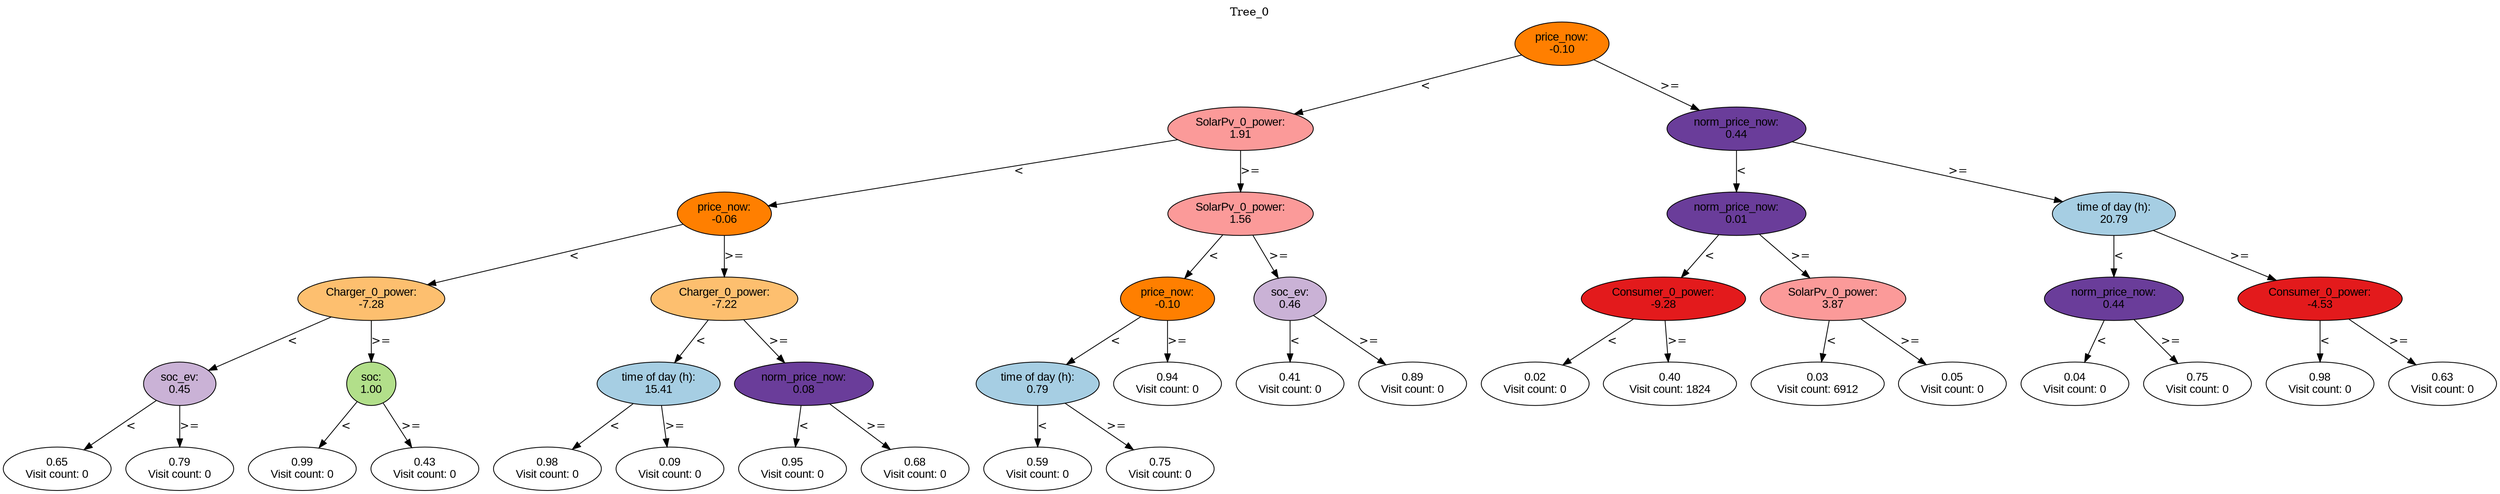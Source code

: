 digraph BST {
    node [fontname="Arial" style=filled colorscheme=paired12];
    0 [ label = "price_now:
-0.10" fillcolor=8];
    1 [ label = "SolarPv_0_power:
1.91" fillcolor=5];
    2 [ label = "price_now:
-0.06" fillcolor=8];
    3 [ label = "Charger_0_power:
-7.28" fillcolor=7];
    4 [ label = "soc_ev:
0.45" fillcolor=9];
    5 [ label = "0.65
Visit count: 0" fillcolor=white];
    6 [ label = "0.79
Visit count: 0" fillcolor=white];
    7 [ label = "soc:
1.00" fillcolor=3];
    8 [ label = "0.99
Visit count: 0" fillcolor=white];
    9 [ label = "0.43
Visit count: 0" fillcolor=white];
    10 [ label = "Charger_0_power:
-7.22" fillcolor=7];
    11 [ label = "time of day (h):
15.41" fillcolor=1];
    12 [ label = "0.98
Visit count: 0" fillcolor=white];
    13 [ label = "0.09
Visit count: 0" fillcolor=white];
    14 [ label = "norm_price_now:
0.08" fillcolor=10];
    15 [ label = "0.95
Visit count: 0" fillcolor=white];
    16 [ label = "0.68
Visit count: 0" fillcolor=white];
    17 [ label = "SolarPv_0_power:
1.56" fillcolor=5];
    18 [ label = "price_now:
-0.10" fillcolor=8];
    19 [ label = "time of day (h):
0.79" fillcolor=1];
    20 [ label = "0.59
Visit count: 0" fillcolor=white];
    21 [ label = "0.75
Visit count: 0" fillcolor=white];
    22 [ label = "0.94
Visit count: 0" fillcolor=white];
    23 [ label = "soc_ev:
0.46" fillcolor=9];
    24 [ label = "0.41
Visit count: 0" fillcolor=white];
    25 [ label = "0.89
Visit count: 0" fillcolor=white];
    26 [ label = "norm_price_now:
0.44" fillcolor=10];
    27 [ label = "norm_price_now:
0.01" fillcolor=10];
    28 [ label = "Consumer_0_power:
-9.28" fillcolor=6];
    29 [ label = "0.02
Visit count: 0" fillcolor=white];
    30 [ label = "0.40
Visit count: 1824" fillcolor=white];
    31 [ label = "SolarPv_0_power:
3.87" fillcolor=5];
    32 [ label = "0.03
Visit count: 6912" fillcolor=white];
    33 [ label = "0.05
Visit count: 0" fillcolor=white];
    34 [ label = "time of day (h):
20.79" fillcolor=1];
    35 [ label = "norm_price_now:
0.44" fillcolor=10];
    36 [ label = "0.04
Visit count: 0" fillcolor=white];
    37 [ label = "0.75
Visit count: 0" fillcolor=white];
    38 [ label = "Consumer_0_power:
-4.53" fillcolor=6];
    39 [ label = "0.98
Visit count: 0" fillcolor=white];
    40 [ label = "0.63
Visit count: 0" fillcolor=white];

    0  -> 1[ label = "<"];
    0  -> 26[ label = ">="];
    1  -> 2[ label = "<"];
    1  -> 17[ label = ">="];
    2  -> 3[ label = "<"];
    2  -> 10[ label = ">="];
    3  -> 4[ label = "<"];
    3  -> 7[ label = ">="];
    4  -> 5[ label = "<"];
    4  -> 6[ label = ">="];
    7  -> 8[ label = "<"];
    7  -> 9[ label = ">="];
    10  -> 11[ label = "<"];
    10  -> 14[ label = ">="];
    11  -> 12[ label = "<"];
    11  -> 13[ label = ">="];
    14  -> 15[ label = "<"];
    14  -> 16[ label = ">="];
    17  -> 18[ label = "<"];
    17  -> 23[ label = ">="];
    18  -> 19[ label = "<"];
    18  -> 22[ label = ">="];
    19  -> 20[ label = "<"];
    19  -> 21[ label = ">="];
    23  -> 24[ label = "<"];
    23  -> 25[ label = ">="];
    26  -> 27[ label = "<"];
    26  -> 34[ label = ">="];
    27  -> 28[ label = "<"];
    27  -> 31[ label = ">="];
    28  -> 29[ label = "<"];
    28  -> 30[ label = ">="];
    31  -> 32[ label = "<"];
    31  -> 33[ label = ">="];
    34  -> 35[ label = "<"];
    34  -> 38[ label = ">="];
    35  -> 36[ label = "<"];
    35  -> 37[ label = ">="];
    38  -> 39[ label = "<"];
    38  -> 40[ label = ">="];

    labelloc="t";
    label="Tree_0";
}